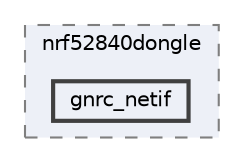 digraph "/home/mj/Desktop/IoT-Chat-Digitalization/Dongle/gnrc_border_router/bin/nrf52840dongle/gnrc_netif"
{
 // LATEX_PDF_SIZE
  bgcolor="transparent";
  edge [fontname=Helvetica,fontsize=10,labelfontname=Helvetica,labelfontsize=10];
  node [fontname=Helvetica,fontsize=10,shape=box,height=0.2,width=0.4];
  compound=true
  subgraph clusterdir_9941f7556d96a0e17fefe82cd217bc3a {
    graph [ bgcolor="#edf0f7", pencolor="grey50", label="nrf52840dongle", fontname=Helvetica,fontsize=10 style="filled,dashed", URL="dir_9941f7556d96a0e17fefe82cd217bc3a.html",tooltip=""]
  dir_4350e538c91ecb6a5e7c563f9604ad43 [label="gnrc_netif", fillcolor="#edf0f7", color="grey25", style="filled,bold", URL="dir_4350e538c91ecb6a5e7c563f9604ad43.html",tooltip=""];
  }
}
